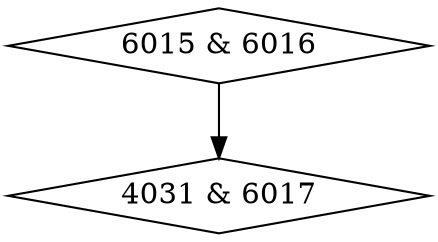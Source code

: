 digraph {
0 [label = "4031 & 6017", shape = diamond];
1 [label = "6015 & 6016", shape = diamond];
1->0;
}
